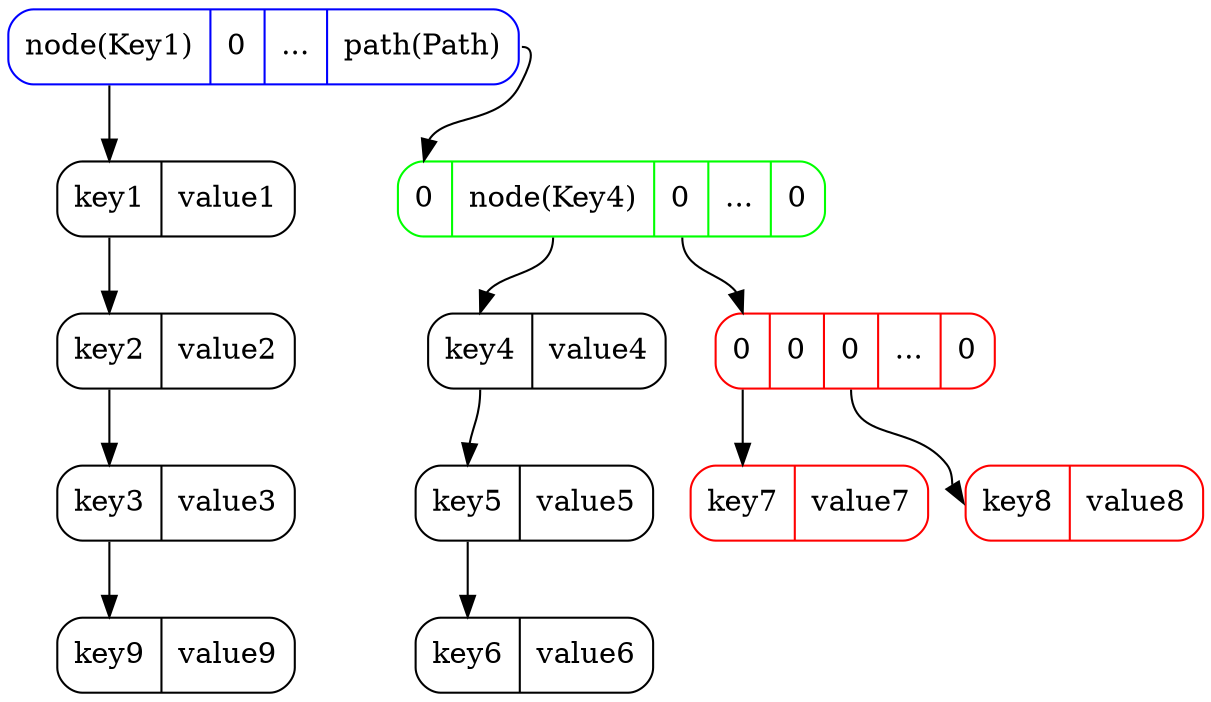 digraph {
    node [shape=Mrecord];
    roots [label="<f0> node(Key1)|<f1> 0|<f2> ...|<f3> path(Path)" color = blue];
    node1 [label="<f0> key1|<f1> value1"];
    node2 [label="<f0> key2|<f1> value2"];
    node3 [label="<f0> key3|<f1> value3"];
    pathA [label="<f0> 0|<f1> node(Key4)|<f2> 0|<f3> ...|<f4> 0" color = green];
    pathB [label="<f0> 0|<f1> 0|<f2> 0|<f3> ...|<f4> 0" color = red];

    node4 [label="<f0> key4|<f1> value4"];
    node5 [label="<f0> key5|<f1> value5"];
    node6 [label="<f0> key6|<f1> value6"];
    node7 [label="<f0> key7|<f1> value7" color = red];
    node8 [label="<f0> key8|<f1> value8" color = red];
    node9 [label="<f0> key9|<f1> value9"];
    roots:f0 -> node1:f0;
    node1:f0 -> node2:f0;
    node2:f0 -> node3:f0;
    pathA:f1 -> node4:f0;
    node4:f0 -> node5:f0;
    roots:f3 -> pathA:f0;
    pathA:f2 -> pathB:f0;
    node5:f0 -> node6:f0;
    node3:f0 -> node9:f0;
    pathB:f0 -> node7:f0;
    pathB:f2 -> node8:f0;
}